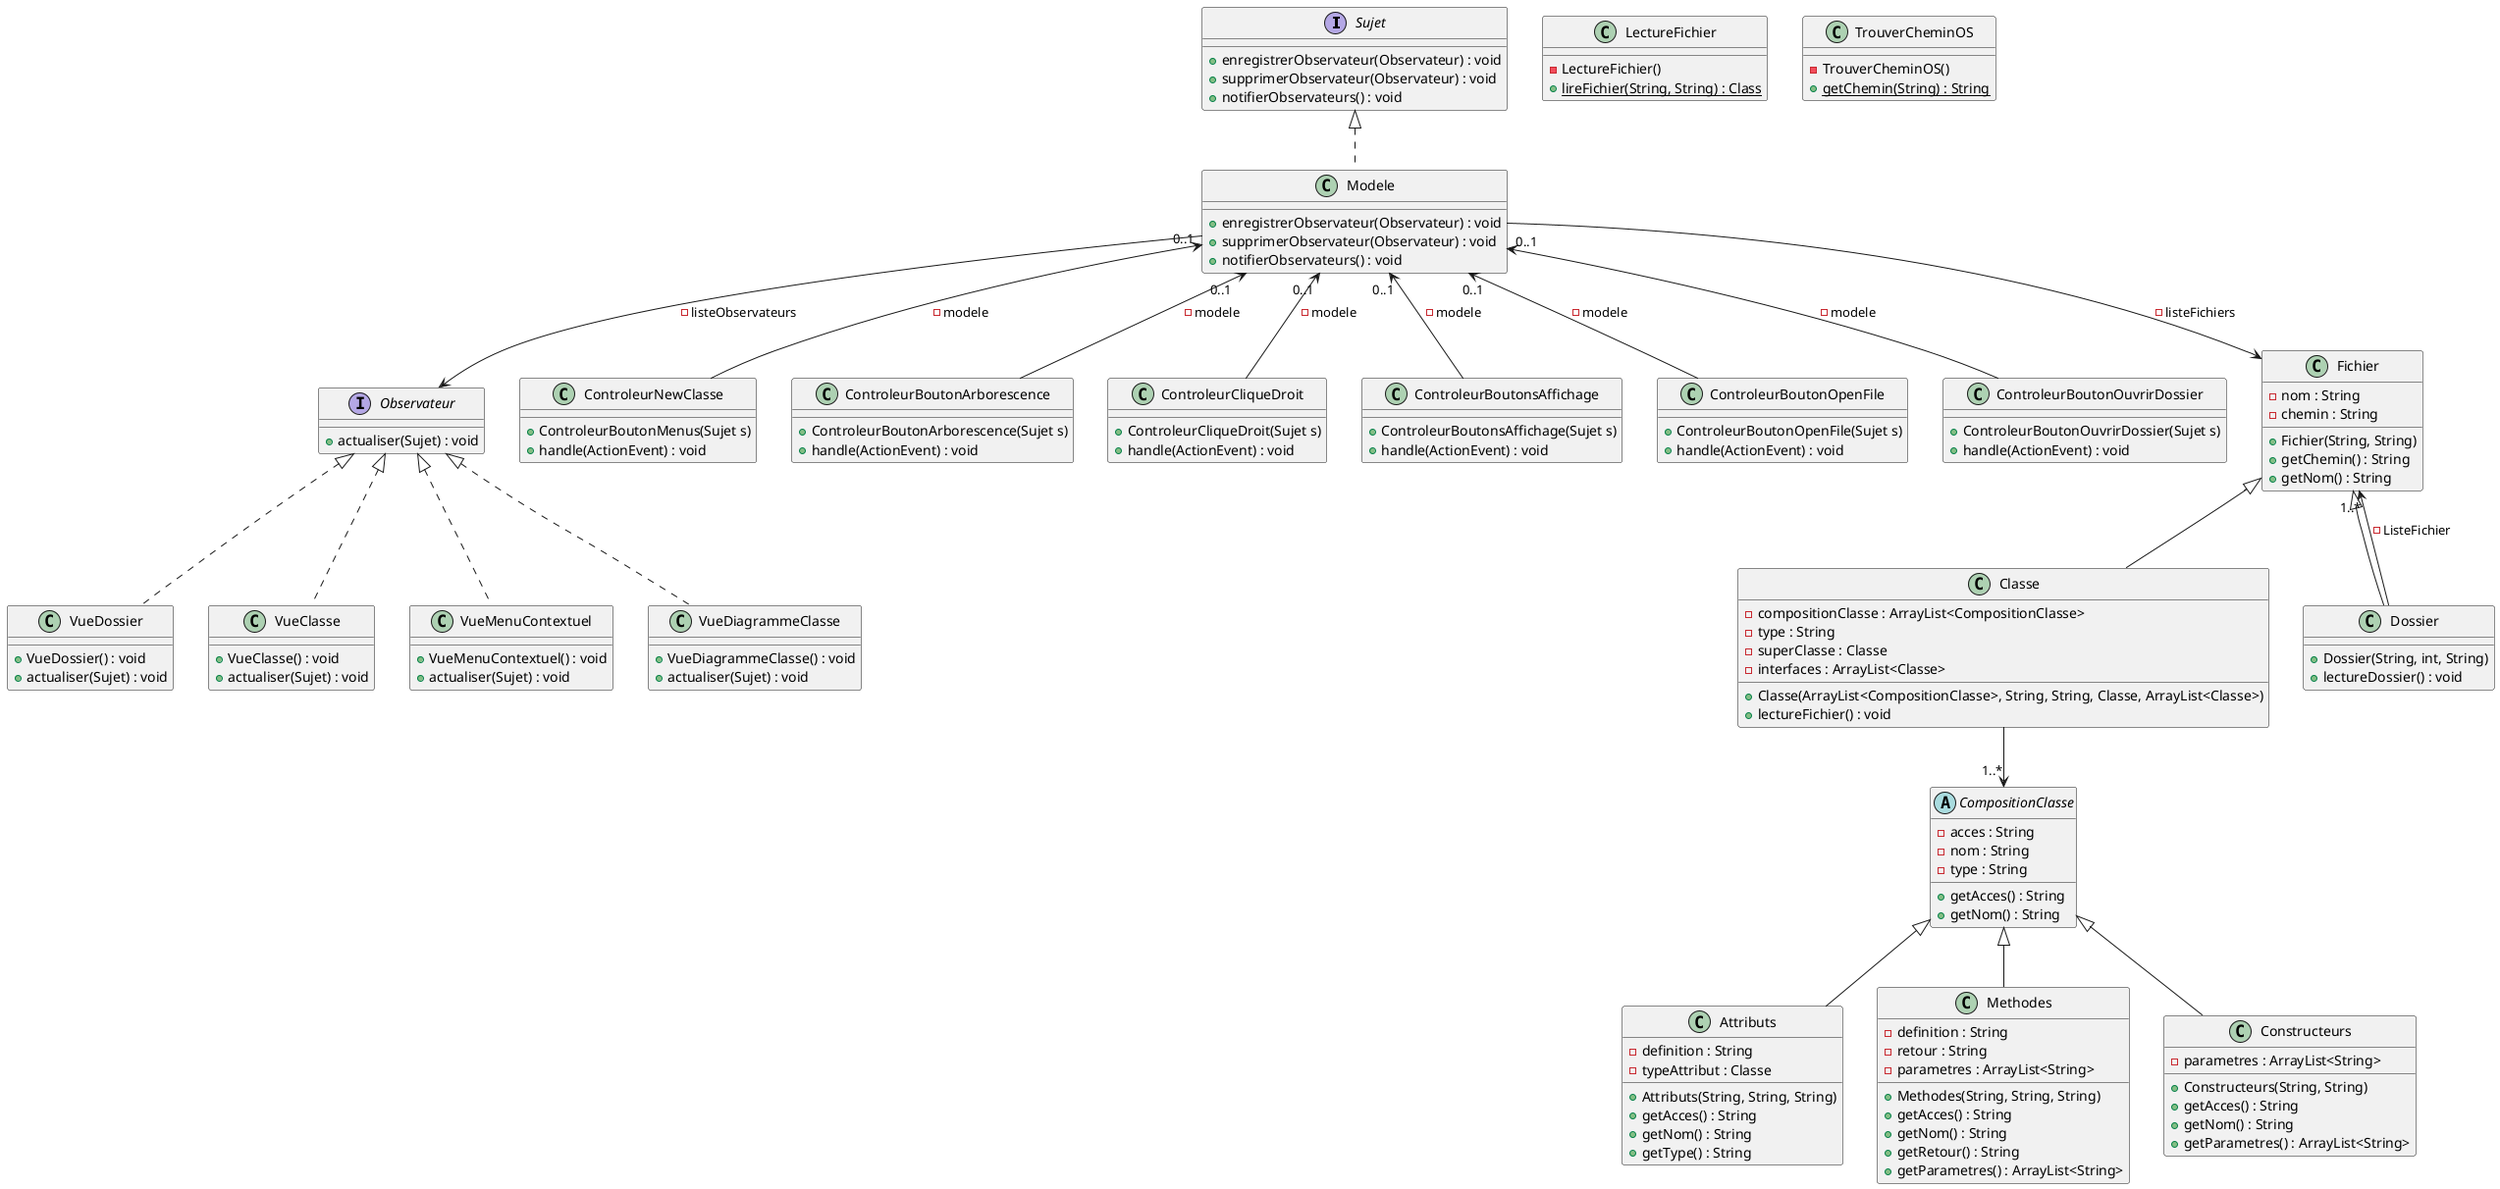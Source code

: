 @startuml Diagramme
Interface Sujet
{
    + enregistrerObservateur(Observateur) : void
    + supprimerObservateur(Observateur) : void
    + notifierObservateurs() : void
}

Interface Observateur
{
    + actualiser(Sujet) : void
}

class Modele
{
    + enregistrerObservateur(Observateur) : void
    + supprimerObservateur(Observateur) : void
    + notifierObservateurs() : void
}

Sujet <|.. Modele

class VueDossier
{
    + VueDossier() : void
    + actualiser(Sujet) : void
}

class VueClasse
{
    + VueClasse() : void
    + actualiser(Sujet) : void
}

class VueMenuContextuel
{
    + VueMenuContextuel() : void
    + actualiser(Sujet) : void
}
class VueDiagrammeClasse
{
    + VueDiagrammeClasse() : void
    + actualiser(Sujet) : void
}

Observateur <|.. VueDossier
Observateur <|.. VueClasse
Observateur <|.. VueMenuContextuel
Observateur <|.. VueDiagrammeClasse

class ControleurNewClasse
{
    + ControleurBoutonMenus(Sujet s)
    + handle(ActionEvent) : void
}

class ControleurBoutonArborescence
{
    + ControleurBoutonArborescence(Sujet s)
    + handle(ActionEvent) : void
}

class ControleurCliqueDroit
{
    + ControleurCliqueDroit(Sujet s)
    + handle(ActionEvent) : void
} 

class ControleurBoutonsAffichage
{
    + ControleurBoutonsAffichage(Sujet s)
    + handle(ActionEvent) : void
}

class ControleurBoutonOpenFile
{
    + ControleurBoutonOpenFile(Sujet s)
    + handle(ActionEvent) : void
}

class ControleurBoutonOuvrirDossier
{
    + ControleurBoutonOuvrirDossier(Sujet s)
    + handle(ActionEvent) : void
}

Modele "0..1" <-- ControleurNewClasse : -modele
Modele "0..1" <-- ControleurBoutonArborescence : -modele
Modele "0..1" <-- ControleurCliqueDroit : -modele
Modele "0..1" <-- ControleurBoutonsAffichage : -modele
Modele "0..1" <-- ControleurBoutonOpenFile : -modele
Modele "0..1" <-- ControleurBoutonOuvrirDossier : -modele

class Fichier
{
    - nom : String
    - chemin : String
    + Fichier(String, String)
    + getChemin() : String
    + getNom() : String
}

class Classe
{
    - compositionClasse : ArrayList<CompositionClasse>
    - type : String
    - superClasse : Classe
    - interfaces : ArrayList<Classe>
    + Classe(ArrayList<CompositionClasse>, String, String, Classe, ArrayList<Classe>)
    + lectureFichier() : void
}

class Dossier
{
    + Dossier(String, int, String)
    + lectureDossier() : void
}

abstract CompositionClasse
{
    - acces : String
    - nom : String
    - type : String
    + getAcces() : String
    + getNom() : String
}

class Attributs
{
    - definition : String
    - typeAttribut : Classe
    + Attributs(String, String, String)
    + getAcces() : String
    + getNom() : String
    + getType() : String
}

class Methodes
{
    - definition : String
    - retour : String
    - parametres : ArrayList<String>
    + Methodes(String, String, String)
    + getAcces() : String
    + getNom() : String
    + getRetour() : String
    + getParametres() : ArrayList<String>
}

class Constructeurs
{
    - parametres : ArrayList<String>
    + Constructeurs(String, String)
    + getAcces() : String
    + getNom() : String
    + getParametres() : ArrayList<String>
}

class LectureFichier
{
    - LectureFichier()
    + {static} lireFichier(String, String) : Class
}

class TrouverCheminOS
{
    - TrouverCheminOS()
    + {static} getChemin(String) : String
}

CompositionClasse <|-- Attributs
CompositionClasse <|-- Methodes
CompositionClasse <|-- Constructeurs

Classe --> "1..*" CompositionClasse



Fichier <|-- Dossier
Dossier --> "1..*" Fichier : -ListeFichier
Fichier <|-- Classe

Modele --> Fichier : - listeFichiers
Modele --> Observateur : - listeObservateurs

@enduml